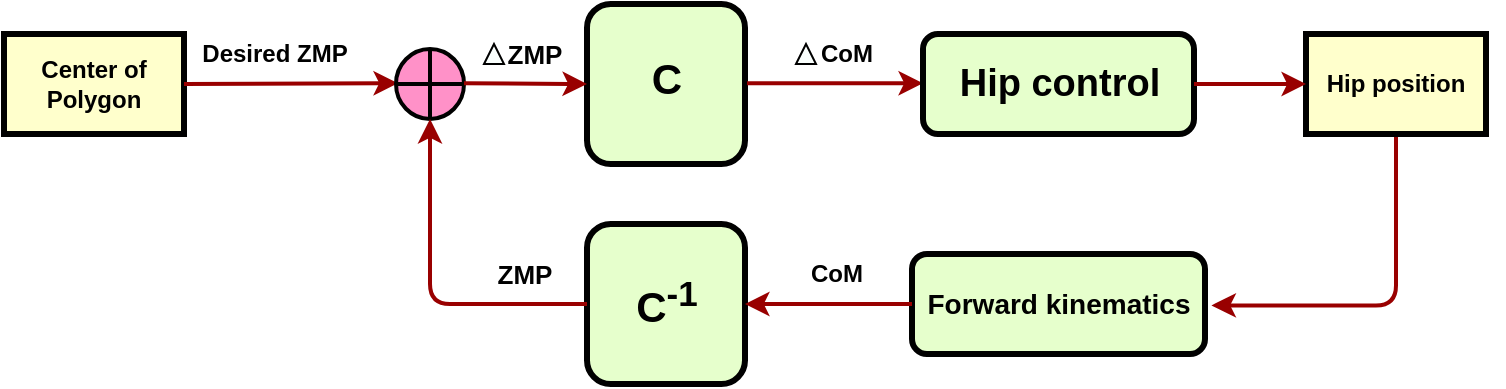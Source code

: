 <mxfile version="14.6.0" type="github" pages="2">
  <diagram name="Page-1" id="c7558073-3199-34d8-9f00-42111426c3f3">
    <mxGraphModel dx="1957" dy="648" grid="1" gridSize="10" guides="1" tooltips="1" connect="1" arrows="1" fold="1" page="1" pageScale="1" pageWidth="826" pageHeight="1169" background="#ffffff" math="0" shadow="0">
      <root>
        <mxCell id="0" />
        <mxCell id="1" parent="0" />
        <mxCell id="14" value="Center of Polygon" style="whiteSpace=wrap;align=center;verticalAlign=middle;fontStyle=1;strokeWidth=3;fillColor=#FFFFCC" parent="1" vertex="1">
          <mxGeometry x="-60" y="870" width="90" height="50" as="geometry" />
        </mxCell>
        <mxCell id="KJrBYfXFeu-7VClHqmHX-96" value="&lt;div align=&quot;center&quot;&gt;&lt;font style=&quot;font-size: 21px&quot;&gt;&lt;br&gt;&lt;/font&gt;&lt;/div&gt;&lt;div align=&quot;center&quot;&gt;&lt;font style=&quot;font-size: 21px&quot;&gt;C&lt;/font&gt;&lt;/div&gt;" style="verticalAlign=middle;align=center;overflow=fill;fontSize=12;fontFamily=Helvetica;html=1;rounded=1;fontStyle=1;strokeWidth=3;fillColor=#E6FFCC" vertex="1" parent="1">
          <mxGeometry x="231.5" y="855" width="79" height="80" as="geometry" />
        </mxCell>
        <mxCell id="KJrBYfXFeu-7VClHqmHX-99" value="" style="edgeStyle=elbowEdgeStyle;elbow=vertical;strokeColor=#990000;strokeWidth=2;entryX=0.009;entryY=0.536;entryDx=0;entryDy=0;entryPerimeter=0;exitX=1;exitY=0.5;exitDx=0;exitDy=0;" edge="1" parent="1" source="14">
          <mxGeometry width="100" height="100" relative="1" as="geometry">
            <mxPoint x="40" y="895" as="sourcePoint" />
            <mxPoint x="136.99" y="894.82" as="targetPoint" />
            <Array as="points">
              <mxPoint x="60.0" y="894.58" />
            </Array>
          </mxGeometry>
        </mxCell>
        <mxCell id="KJrBYfXFeu-7VClHqmHX-100" value="" style="edgeStyle=elbowEdgeStyle;elbow=vertical;strokeColor=#990000;strokeWidth=2;entryX=0;entryY=0.5;entryDx=0;entryDy=0;" edge="1" parent="1" target="KJrBYfXFeu-7VClHqmHX-103">
          <mxGeometry width="100" height="100" relative="1" as="geometry">
            <mxPoint x="311.5" y="894.58" as="sourcePoint" />
            <mxPoint x="448.49" y="894.82" as="targetPoint" />
            <Array as="points">
              <mxPoint x="371.5" y="894.58" />
            </Array>
          </mxGeometry>
        </mxCell>
        <mxCell id="KJrBYfXFeu-7VClHqmHX-101" value="" style="edgeStyle=elbowEdgeStyle;elbow=vertical;strokeColor=#990000;strokeWidth=2;exitX=1;exitY=0.5;exitDx=0;exitDy=0;startArrow=none;" edge="1" parent="1" source="KJrBYfXFeu-7VClHqmHX-123">
          <mxGeometry width="100" height="100" relative="1" as="geometry">
            <mxPoint x="523.01" y="894.58" as="sourcePoint" />
            <mxPoint x="660" y="895" as="targetPoint" />
            <Array as="points">
              <mxPoint x="583.01" y="894.58" />
            </Array>
          </mxGeometry>
        </mxCell>
        <mxCell id="KJrBYfXFeu-7VClHqmHX-103" value="&lt;br&gt;&lt;div&gt;&lt;font style=&quot;font-size: 19px&quot;&gt;Hip control&lt;/font&gt;&lt;/div&gt;" style="verticalAlign=middle;align=center;overflow=fill;fontSize=12;fontFamily=Helvetica;html=1;rounded=1;fontStyle=1;strokeWidth=3;fillColor=#E6FFCC" vertex="1" parent="1">
          <mxGeometry x="399.5" y="870" width="135.5" height="50" as="geometry" />
        </mxCell>
        <mxCell id="KJrBYfXFeu-7VClHqmHX-106" value="&lt;b&gt;Desired ZMP&lt;/b&gt;" style="text;html=1;align=center;verticalAlign=middle;resizable=0;points=[];autosize=1;strokeWidth=2;" vertex="1" parent="1">
          <mxGeometry x="30" y="870" width="90" height="20" as="geometry" />
        </mxCell>
        <mxCell id="KJrBYfXFeu-7VClHqmHX-107" value="" style="shape=orEllipse;perimeter=ellipsePerimeter;whiteSpace=wrap;html=1;backgroundOutline=1;strokeWidth=2;fillColor=#FF91C8;" vertex="1" parent="1">
          <mxGeometry x="136" y="877.5" width="34" height="35" as="geometry" />
        </mxCell>
        <mxCell id="KJrBYfXFeu-7VClHqmHX-109" value="" style="edgeStyle=elbowEdgeStyle;elbow=vertical;strokeColor=#990000;strokeWidth=2;entryX=0;entryY=0.5;entryDx=0;entryDy=0;" edge="1" parent="1" target="KJrBYfXFeu-7VClHqmHX-96">
          <mxGeometry width="100" height="100" relative="1" as="geometry">
            <mxPoint x="170" y="894.58" as="sourcePoint" />
            <mxPoint x="228.5" y="895" as="targetPoint" />
            <Array as="points">
              <mxPoint x="240" y="895" />
            </Array>
          </mxGeometry>
        </mxCell>
        <mxCell id="KJrBYfXFeu-7VClHqmHX-111" value="&lt;div style=&quot;font-size: 13px&quot;&gt;&lt;b&gt;&lt;font style=&quot;font-size: 13px&quot;&gt;ZMP&lt;/font&gt;&lt;/b&gt;&lt;/div&gt;" style="text;html=1;align=center;verticalAlign=middle;resizable=0;points=[];autosize=1;strokeColor=none;strokeWidth=6;" vertex="1" parent="1">
          <mxGeometry x="185" y="870" width="40" height="20" as="geometry" />
        </mxCell>
        <mxCell id="KJrBYfXFeu-7VClHqmHX-112" value="" style="triangle;whiteSpace=wrap;html=1;strokeWidth=1;fillColor=#FAFFFD;rotation=-90;" vertex="1" parent="1">
          <mxGeometry x="180" y="875" width="10" height="10" as="geometry" />
        </mxCell>
        <mxCell id="KJrBYfXFeu-7VClHqmHX-113" value="&lt;b&gt;CoM&lt;/b&gt;" style="text;html=1;align=center;verticalAlign=middle;resizable=0;points=[];autosize=1;strokeColor=none;strokeWidth=1;" vertex="1" parent="1">
          <mxGeometry x="341" y="870" width="40" height="20" as="geometry" />
        </mxCell>
        <mxCell id="KJrBYfXFeu-7VClHqmHX-114" value="" style="triangle;whiteSpace=wrap;html=1;strokeWidth=1;fillColor=#FAFFFD;rotation=-90;" vertex="1" parent="1">
          <mxGeometry x="336" y="875" width="10" height="10" as="geometry" />
        </mxCell>
        <mxCell id="KJrBYfXFeu-7VClHqmHX-117" value="" style="strokeColor=#990000;strokeWidth=2;edgeStyle=elbowEdgeStyle;startArrow=none;startFill=0;rounded=1;exitX=0.5;exitY=1;exitDx=0;exitDy=0;entryX=1.022;entryY=0.514;entryDx=0;entryDy=0;entryPerimeter=0;" edge="1" parent="1" source="KJrBYfXFeu-7VClHqmHX-123" target="KJrBYfXFeu-7VClHqmHX-121">
          <mxGeometry width="100" height="100" relative="1" as="geometry">
            <mxPoint x="660" y="900" as="sourcePoint" />
            <mxPoint x="550" y="1040" as="targetPoint" />
            <Array as="points">
              <mxPoint x="636" y="990" />
              <mxPoint x="636" y="970" />
              <mxPoint x="705" y="980" />
            </Array>
          </mxGeometry>
        </mxCell>
        <mxCell id="KJrBYfXFeu-7VClHqmHX-120" value="&lt;div align=&quot;center&quot;&gt;&lt;font style=&quot;font-size: 21px&quot;&gt;&lt;br&gt;&lt;/font&gt;&lt;/div&gt;&lt;div align=&quot;center&quot;&gt;&lt;font style=&quot;font-size: 21px&quot;&gt;C&lt;sup&gt;-1&lt;/sup&gt;&lt;/font&gt;&lt;/div&gt;" style="verticalAlign=middle;align=center;overflow=fill;fontSize=12;fontFamily=Helvetica;html=1;rounded=1;fontStyle=1;strokeWidth=3;fillColor=#E6FFCC" vertex="1" parent="1">
          <mxGeometry x="231.5" y="965" width="79" height="80" as="geometry" />
        </mxCell>
        <mxCell id="KJrBYfXFeu-7VClHqmHX-121" value="&lt;div&gt;&lt;font style=&quot;font-size: 14px&quot;&gt;&lt;br&gt;&lt;/font&gt;&lt;/div&gt;&lt;div&gt;&lt;font style=&quot;font-size: 14px&quot;&gt;Forward kinematics&lt;/font&gt;&lt;/div&gt;" style="verticalAlign=middle;align=center;overflow=fill;fontSize=12;fontFamily=Helvetica;html=1;rounded=1;fontStyle=1;strokeWidth=3;fillColor=#E6FFCC" vertex="1" parent="1">
          <mxGeometry x="394" y="980" width="146.5" height="50" as="geometry" />
        </mxCell>
        <mxCell id="KJrBYfXFeu-7VClHqmHX-123" value="Hip position" style="whiteSpace=wrap;align=center;verticalAlign=middle;fontStyle=1;strokeWidth=3;fillColor=#FFFFCC" vertex="1" parent="1">
          <mxGeometry x="591" y="870" width="90" height="50" as="geometry" />
        </mxCell>
        <mxCell id="KJrBYfXFeu-7VClHqmHX-126" value="" style="edgeStyle=elbowEdgeStyle;elbow=vertical;strokeColor=#990000;strokeWidth=2;entryX=0;entryY=0.5;entryDx=0;entryDy=0;exitX=1;exitY=0.5;exitDx=0;exitDy=0;" edge="1" parent="1" source="KJrBYfXFeu-7VClHqmHX-103" target="KJrBYfXFeu-7VClHqmHX-123">
          <mxGeometry width="100" height="100" relative="1" as="geometry">
            <mxPoint x="545" y="860.0" as="sourcePoint" />
            <mxPoint x="633" y="860.42" as="targetPoint" />
            <Array as="points">
              <mxPoint x="560" y="895" />
            </Array>
          </mxGeometry>
        </mxCell>
        <mxCell id="KJrBYfXFeu-7VClHqmHX-127" value="" style="edgeStyle=elbowEdgeStyle;elbow=vertical;strokeColor=#990000;strokeWidth=2;entryX=1;entryY=0.5;entryDx=0;entryDy=0;exitX=0;exitY=0.5;exitDx=0;exitDy=0;" edge="1" parent="1" source="KJrBYfXFeu-7VClHqmHX-121" target="KJrBYfXFeu-7VClHqmHX-120">
          <mxGeometry width="100" height="100" relative="1" as="geometry">
            <mxPoint x="321.5" y="904.58" as="sourcePoint" />
            <mxPoint x="409.5" y="905" as="targetPoint" />
            <Array as="points">
              <mxPoint x="350" y="1005" />
            </Array>
          </mxGeometry>
        </mxCell>
        <mxCell id="KJrBYfXFeu-7VClHqmHX-128" value="&lt;b&gt;CoM&lt;/b&gt;" style="text;html=1;align=center;verticalAlign=middle;resizable=0;points=[];autosize=1;strokeColor=none;strokeWidth=1;" vertex="1" parent="1">
          <mxGeometry x="336" y="980" width="40" height="20" as="geometry" />
        </mxCell>
        <mxCell id="KJrBYfXFeu-7VClHqmHX-129" value="&lt;div style=&quot;font-size: 13px&quot;&gt;&lt;b&gt;&lt;font style=&quot;font-size: 13px&quot;&gt;ZMP&lt;/font&gt;&lt;/b&gt;&lt;/div&gt;" style="text;html=1;align=center;verticalAlign=middle;resizable=0;points=[];autosize=1;strokeColor=none;strokeWidth=1;" vertex="1" parent="1">
          <mxGeometry x="180" y="980" width="40" height="20" as="geometry" />
        </mxCell>
        <mxCell id="KJrBYfXFeu-7VClHqmHX-130" value="" style="edgeStyle=elbowEdgeStyle;elbow=vertical;strokeColor=#990000;strokeWidth=2;entryX=0.5;entryY=1;entryDx=0;entryDy=0;exitX=0;exitY=0.5;exitDx=0;exitDy=0;" edge="1" parent="1" source="KJrBYfXFeu-7VClHqmHX-120" target="KJrBYfXFeu-7VClHqmHX-107">
          <mxGeometry width="100" height="100" relative="1" as="geometry">
            <mxPoint x="185" y="1020" as="sourcePoint" />
            <mxPoint x="101.5" y="1020" as="targetPoint" />
            <Array as="points">
              <mxPoint x="190" y="1005" />
            </Array>
          </mxGeometry>
        </mxCell>
      </root>
    </mxGraphModel>
  </diagram>
  <diagram id="7RyCBrOfMNdmBmrFTHo4" name="Page-2">
    <mxGraphModel dx="1786" dy="537" grid="1" gridSize="10" guides="1" tooltips="1" connect="1" arrows="1" fold="1" page="1" pageScale="1" pageWidth="850" pageHeight="1100" math="0" shadow="0">
      <root>
        <mxCell id="75_Y9QUGpFSDIkmj-SsX-0" />
        <mxCell id="75_Y9QUGpFSDIkmj-SsX-1" parent="75_Y9QUGpFSDIkmj-SsX-0" />
        <mxCell id="5A0FTjASnRZ2ZrUBmNPo-0" value="Robot Skin" style="whiteSpace=wrap;align=center;verticalAlign=middle;fontStyle=1;strokeWidth=3;fillColor=#FFFFCC" vertex="1" parent="75_Y9QUGpFSDIkmj-SsX-1">
          <mxGeometry x="-810" y="415" width="90" height="50" as="geometry" />
        </mxCell>
        <mxCell id="5A0FTjASnRZ2ZrUBmNPo-1" value="" style="verticalAlign=middle;align=center;overflow=fill;fontSize=12;fontFamily=Helvetica;html=1;rounded=1;fontStyle=1;strokeWidth=3;fillColor=#E6FFCC" vertex="1" parent="75_Y9QUGpFSDIkmj-SsX-1">
          <mxGeometry x="-567.49" y="330" width="79" height="60" as="geometry" />
        </mxCell>
        <mxCell id="5A0FTjASnRZ2ZrUBmNPo-2" value="" style="edgeStyle=elbowEdgeStyle;elbow=vertical;strokeColor=#990000;strokeWidth=2;exitX=1;exitY=0.5;exitDx=0;exitDy=0;entryX=0;entryY=0.5;entryDx=0;entryDy=0;" edge="1" parent="75_Y9QUGpFSDIkmj-SsX-1" source="5A0FTjASnRZ2ZrUBmNPo-0" target="5A0FTjASnRZ2ZrUBmNPo-14">
          <mxGeometry width="100" height="100" relative="1" as="geometry">
            <mxPoint x="-641" y="440" as="sourcePoint" />
            <mxPoint x="-670" y="440" as="targetPoint" />
            <Array as="points">
              <mxPoint x="-621" y="439.58" />
            </Array>
          </mxGeometry>
        </mxCell>
        <mxCell id="5A0FTjASnRZ2ZrUBmNPo-8" value="" style="edgeStyle=elbowEdgeStyle;elbow=vertical;strokeColor=#990000;strokeWidth=2;entryX=0.5;entryY=0;entryDx=0;entryDy=0;exitX=0.5;exitY=1;exitDx=0;exitDy=0;" edge="1" parent="75_Y9QUGpFSDIkmj-SsX-1" source="5A0FTjASnRZ2ZrUBmNPo-1">
          <mxGeometry width="100" height="100" relative="1" as="geometry">
            <mxPoint x="-511" y="439.58" as="sourcePoint" />
            <mxPoint x="-528.0" y="422.5" as="targetPoint" />
            <Array as="points">
              <mxPoint x="-545" y="390" />
              <mxPoint x="-441" y="440" />
            </Array>
          </mxGeometry>
        </mxCell>
        <mxCell id="5A0FTjASnRZ2ZrUBmNPo-14" value="" style="verticalAlign=middle;align=center;overflow=fill;fontSize=12;fontFamily=Helvetica;html=1;rounded=1;fontStyle=1;strokeWidth=3;fillColor=#E6FFCC" vertex="1" parent="75_Y9QUGpFSDIkmj-SsX-1">
          <mxGeometry x="-680" y="410" width="79" height="60" as="geometry" />
        </mxCell>
        <mxCell id="5A0FTjASnRZ2ZrUBmNPo-21" value="" style="edgeStyle=elbowEdgeStyle;elbow=vertical;strokeColor=#990000;strokeWidth=2;entryX=0.02;entryY=0.5;entryDx=0;entryDy=0;exitX=1;exitY=0.5;exitDx=0;exitDy=0;entryPerimeter=0;" edge="1" parent="75_Y9QUGpFSDIkmj-SsX-1" source="5A0FTjASnRZ2ZrUBmNPo-14" target="5A0FTjASnRZ2ZrUBmNPo-25">
          <mxGeometry width="100" height="100" relative="1" as="geometry">
            <mxPoint x="-496" y="565" as="sourcePoint" />
            <mxPoint x="-545.0" y="440.0" as="targetPoint" />
            <Array as="points">
              <mxPoint x="-580" y="440" />
            </Array>
          </mxGeometry>
        </mxCell>
        <mxCell id="5A0FTjASnRZ2ZrUBmNPo-22" value="Motion Plan" style="whiteSpace=wrap;align=center;verticalAlign=middle;fontStyle=1;strokeWidth=3;fillColor=#FFFFCC" vertex="1" parent="75_Y9QUGpFSDIkmj-SsX-1">
          <mxGeometry x="-573.01" y="250" width="90" height="50" as="geometry" />
        </mxCell>
        <mxCell id="5A0FTjASnRZ2ZrUBmNPo-23" value="" style="elbow=vertical;strokeColor=#990000;strokeWidth=2;entryX=0.5;entryY=0;entryDx=0;entryDy=0;exitX=0.5;exitY=1;exitDx=0;exitDy=0;" edge="1" parent="75_Y9QUGpFSDIkmj-SsX-1" source="5A0FTjASnRZ2ZrUBmNPo-22" target="5A0FTjASnRZ2ZrUBmNPo-1">
          <mxGeometry width="100" height="100" relative="1" as="geometry">
            <mxPoint x="-518.0" y="370.0" as="sourcePoint" />
            <mxPoint x="-518.0" y="432.5" as="targetPoint" />
          </mxGeometry>
        </mxCell>
        <mxCell id="5A0FTjASnRZ2ZrUBmNPo-24" value="" style="verticalAlign=middle;align=center;overflow=fill;fontSize=12;fontFamily=Helvetica;html=1;rounded=1;fontStyle=1;strokeWidth=3;fillColor=#E6FFCC" vertex="1" parent="75_Y9QUGpFSDIkmj-SsX-1">
          <mxGeometry x="-580.87" y="520" width="105.75" height="30" as="geometry" />
        </mxCell>
        <mxCell id="5A0FTjASnRZ2ZrUBmNPo-25" value="" style="html=1;whiteSpace=wrap;aspect=fixed;shape=isoRectangle;strokeColor=#000000;strokeWidth=6;fillColor=#FAFFFD;" vertex="1" parent="75_Y9QUGpFSDIkmj-SsX-1">
          <mxGeometry x="-561.34" y="420" width="66.67" height="40" as="geometry" />
        </mxCell>
        <mxCell id="5A0FTjASnRZ2ZrUBmNPo-27" value="Hip position" style="whiteSpace=wrap;align=center;verticalAlign=middle;fontStyle=1;strokeWidth=3;fillColor=#FFFFCC" vertex="1" parent="75_Y9QUGpFSDIkmj-SsX-1">
          <mxGeometry x="-572.99" y="580" width="90" height="50" as="geometry" />
        </mxCell>
        <mxCell id="5A0FTjASnRZ2ZrUBmNPo-28" value="" style="edgeStyle=elbowEdgeStyle;elbow=vertical;strokeColor=#990000;strokeWidth=2;entryX=0.5;entryY=0;entryDx=0;entryDy=0;exitX=0.499;exitY=0.954;exitDx=0;exitDy=0;exitPerimeter=0;" edge="1" parent="75_Y9QUGpFSDIkmj-SsX-1" source="5A0FTjASnRZ2ZrUBmNPo-25" target="5A0FTjASnRZ2ZrUBmNPo-24">
          <mxGeometry width="100" height="100" relative="1" as="geometry">
            <mxPoint x="-518.0" y="370.0" as="sourcePoint" />
            <mxPoint x="-518.0" y="432.5" as="targetPoint" />
            <Array as="points">
              <mxPoint x="-528" y="490" />
              <mxPoint x="-431" y="450" />
            </Array>
          </mxGeometry>
        </mxCell>
        <mxCell id="5A0FTjASnRZ2ZrUBmNPo-29" value="" style="elbow=vertical;strokeColor=#990000;strokeWidth=2;entryX=0.5;entryY=0;entryDx=0;entryDy=0;exitX=0.5;exitY=1;exitDx=0;exitDy=0;" edge="1" parent="75_Y9QUGpFSDIkmj-SsX-1" source="5A0FTjASnRZ2ZrUBmNPo-24" target="5A0FTjASnRZ2ZrUBmNPo-27">
          <mxGeometry width="100" height="100" relative="1" as="geometry">
            <mxPoint x="-528.352" y="570" as="sourcePoint" />
            <mxPoint x="-528.275" y="631.84" as="targetPoint" />
          </mxGeometry>
        </mxCell>
        <mxCell id="5A0FTjASnRZ2ZrUBmNPo-30" value="" style="verticalAlign=middle;align=center;overflow=fill;fontSize=12;fontFamily=Helvetica;html=1;rounded=1;fontStyle=1;strokeWidth=3;fillColor=#E6FFCC" vertex="1" parent="75_Y9QUGpFSDIkmj-SsX-1">
          <mxGeometry x="-430" y="520" width="140" height="30" as="geometry" />
        </mxCell>
        <mxCell id="5A0FTjASnRZ2ZrUBmNPo-31" value="" style="edgeStyle=elbowEdgeStyle;elbow=vertical;strokeColor=#990000;strokeWidth=2;entryX=0.5;entryY=0;entryDx=0;entryDy=0;" edge="1" parent="75_Y9QUGpFSDIkmj-SsX-1" target="5A0FTjASnRZ2ZrUBmNPo-30">
          <mxGeometry width="100" height="100" relative="1" as="geometry">
            <mxPoint x="-490" y="440" as="sourcePoint" />
            <mxPoint x="-370.0" y="502.5" as="targetPoint" />
            <Array as="points">
              <mxPoint x="-430" y="440" />
              <mxPoint x="-283" y="520" />
            </Array>
          </mxGeometry>
        </mxCell>
        <mxCell id="5A0FTjASnRZ2ZrUBmNPo-32" value="" style="edgeStyle=elbowEdgeStyle;elbow=vertical;strokeColor=#990000;strokeWidth=2;exitX=0.5;exitY=1;exitDx=0;exitDy=0;entryX=1;entryY=0.5;entryDx=0;entryDy=0;" edge="1" parent="75_Y9QUGpFSDIkmj-SsX-1" source="5A0FTjASnRZ2ZrUBmNPo-30" target="5A0FTjASnRZ2ZrUBmNPo-27">
          <mxGeometry width="100" height="100" relative="1" as="geometry">
            <mxPoint x="-360.34" y="600.0" as="sourcePoint" />
            <mxPoint x="-480" y="630" as="targetPoint" />
            <Array as="points">
              <mxPoint x="-420" y="605" />
              <mxPoint x="-273.34" y="680" />
            </Array>
          </mxGeometry>
        </mxCell>
        <mxCell id="5A0FTjASnRZ2ZrUBmNPo-33" value="Does support polygon of next motion shrink?" style="text;html=1;align=center;verticalAlign=middle;resizable=0;points=[];autosize=1;strokeColor=none;" vertex="1" parent="75_Y9QUGpFSDIkmj-SsX-1">
          <mxGeometry x="-494.67" y="410" width="250" height="20" as="geometry" />
        </mxCell>
        <mxCell id="5A0FTjASnRZ2ZrUBmNPo-34" value="Yes" style="text;html=1;align=center;verticalAlign=middle;resizable=0;points=[];autosize=1;strokeColor=none;" vertex="1" parent="75_Y9QUGpFSDIkmj-SsX-1">
          <mxGeometry x="-350" y="465" width="40" height="20" as="geometry" />
        </mxCell>
        <mxCell id="5A0FTjASnRZ2ZrUBmNPo-35" value="No" style="text;html=1;align=center;verticalAlign=middle;resizable=0;points=[];autosize=1;strokeColor=none;" vertex="1" parent="75_Y9QUGpFSDIkmj-SsX-1">
          <mxGeometry x="-513.01" y="470" width="30" height="20" as="geometry" />
        </mxCell>
        <mxCell id="5A0FTjASnRZ2ZrUBmNPo-36" value="&lt;div align=&quot;center&quot;&gt;&lt;font style=&quot;font-size: 12px&quot;&gt;Stabilizer&lt;/font&gt;&lt;/div&gt;" style="text;html=1;align=center;verticalAlign=middle;resizable=0;points=[];autosize=1;strokeColor=none;" vertex="1" parent="75_Y9QUGpFSDIkmj-SsX-1">
          <mxGeometry x="-557.99" y="525" width="60" height="20" as="geometry" />
        </mxCell>
        <mxCell id="5A0FTjASnRZ2ZrUBmNPo-37" value="&lt;font style=&quot;font-size: 12px&quot;&gt;New Motion Plan&lt;/font&gt;" style="text;html=1;align=center;verticalAlign=middle;resizable=0;points=[];autosize=1;strokeColor=none;" vertex="1" parent="75_Y9QUGpFSDIkmj-SsX-1">
          <mxGeometry x="-415" y="525" width="110" height="20" as="geometry" />
        </mxCell>
        <mxCell id="5A0FTjASnRZ2ZrUBmNPo-39" value="&lt;div&gt;Support &lt;br&gt;&lt;/div&gt;&lt;div&gt;Polygon&lt;/div&gt;&lt;div&gt;in&lt;/div&gt;&lt;div&gt;Real-time&lt;br&gt;&lt;/div&gt;" style="text;html=1;align=center;verticalAlign=middle;resizable=0;points=[];autosize=1;strokeColor=none;" vertex="1" parent="75_Y9QUGpFSDIkmj-SsX-1">
          <mxGeometry x="-675.5" y="410" width="70" height="60" as="geometry" />
        </mxCell>
        <mxCell id="5A0FTjASnRZ2ZrUBmNPo-40" value="&lt;div&gt;Support &lt;br&gt;&lt;/div&gt;&lt;div&gt;Polygon&lt;/div&gt;&lt;div&gt;of&lt;/div&gt;&lt;div&gt;Next Motion&lt;br&gt;&lt;/div&gt;" style="text;html=1;align=center;verticalAlign=middle;resizable=0;points=[];autosize=1;strokeColor=none;" vertex="1" parent="75_Y9QUGpFSDIkmj-SsX-1">
          <mxGeometry x="-567.99" y="330" width="80" height="60" as="geometry" />
        </mxCell>
      </root>
    </mxGraphModel>
  </diagram>
</mxfile>
